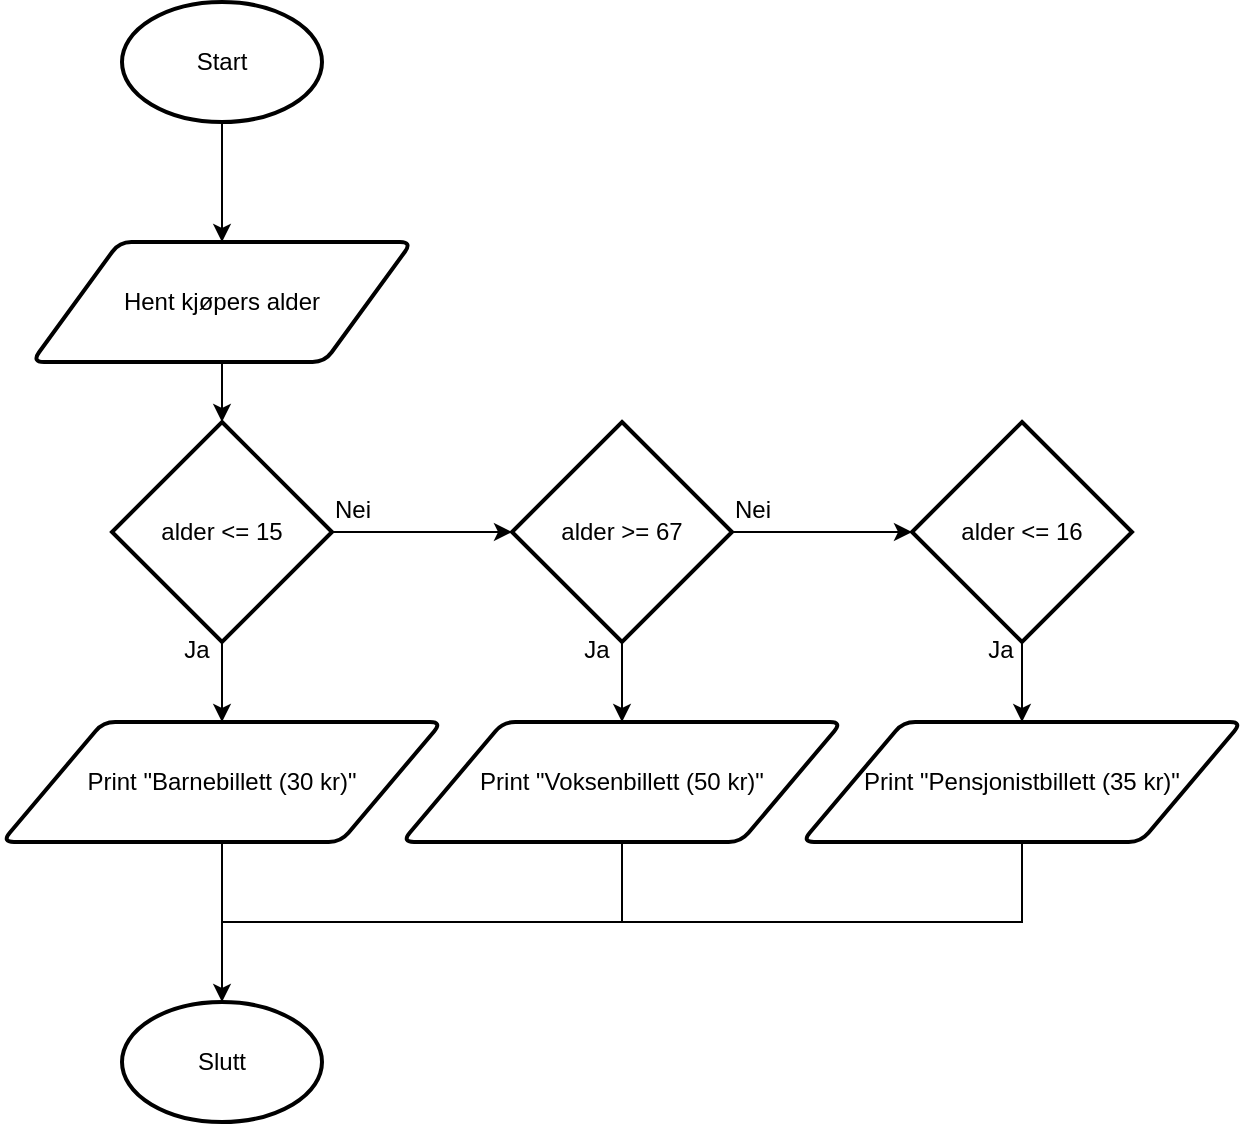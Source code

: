 <mxfile version="22.0.3" type="device">
  <diagram name="Page-1" id="yDTOoLmD9fWAP-1MERYU">
    <mxGraphModel dx="1363" dy="869" grid="1" gridSize="10" guides="1" tooltips="1" connect="1" arrows="1" fold="1" page="1" pageScale="1" pageWidth="827" pageHeight="1169" math="0" shadow="0">
      <root>
        <mxCell id="0" />
        <mxCell id="1" parent="0" />
        <mxCell id="74TVHzfnl3ZEkwot4IvN-1" value="Start" style="strokeWidth=2;html=1;shape=mxgraph.flowchart.start_1;whiteSpace=wrap;" vertex="1" parent="1">
          <mxGeometry x="195" y="100" width="100" height="60" as="geometry" />
        </mxCell>
        <mxCell id="74TVHzfnl3ZEkwot4IvN-2" value="Slutt" style="strokeWidth=2;html=1;shape=mxgraph.flowchart.start_1;whiteSpace=wrap;" vertex="1" parent="1">
          <mxGeometry x="195" y="600" width="100" height="60" as="geometry" />
        </mxCell>
        <mxCell id="74TVHzfnl3ZEkwot4IvN-3" value="Hent kjøpers alder" style="shape=parallelogram;html=1;strokeWidth=2;perimeter=parallelogramPerimeter;whiteSpace=wrap;rounded=1;arcSize=12;size=0.23;" vertex="1" parent="1">
          <mxGeometry x="150" y="220" width="190" height="60" as="geometry" />
        </mxCell>
        <mxCell id="74TVHzfnl3ZEkwot4IvN-4" value="alder &amp;lt;= 15" style="strokeWidth=2;html=1;shape=mxgraph.flowchart.decision;whiteSpace=wrap;" vertex="1" parent="1">
          <mxGeometry x="190" y="310" width="110" height="110" as="geometry" />
        </mxCell>
        <mxCell id="74TVHzfnl3ZEkwot4IvN-6" value="alder &amp;gt;= 67" style="strokeWidth=2;html=1;shape=mxgraph.flowchart.decision;whiteSpace=wrap;" vertex="1" parent="1">
          <mxGeometry x="390" y="310" width="110" height="110" as="geometry" />
        </mxCell>
        <mxCell id="74TVHzfnl3ZEkwot4IvN-7" value="alder &amp;lt;= 16" style="strokeWidth=2;html=1;shape=mxgraph.flowchart.decision;whiteSpace=wrap;" vertex="1" parent="1">
          <mxGeometry x="590" y="310" width="110" height="110" as="geometry" />
        </mxCell>
        <mxCell id="74TVHzfnl3ZEkwot4IvN-8" value="Print &quot;Barnebillett (30 kr)&quot;" style="shape=parallelogram;html=1;strokeWidth=2;perimeter=parallelogramPerimeter;whiteSpace=wrap;rounded=1;arcSize=12;size=0.23;" vertex="1" parent="1">
          <mxGeometry x="135" y="460" width="220" height="60" as="geometry" />
        </mxCell>
        <mxCell id="74TVHzfnl3ZEkwot4IvN-9" value="Print &quot;Voksenbillett (50 kr)&quot;" style="shape=parallelogram;html=1;strokeWidth=2;perimeter=parallelogramPerimeter;whiteSpace=wrap;rounded=1;arcSize=12;size=0.23;" vertex="1" parent="1">
          <mxGeometry x="335" y="460" width="220" height="60" as="geometry" />
        </mxCell>
        <mxCell id="74TVHzfnl3ZEkwot4IvN-10" value="Print &quot;Pensjonistbillett&amp;nbsp;(35 kr)&quot;" style="shape=parallelogram;html=1;strokeWidth=2;perimeter=parallelogramPerimeter;whiteSpace=wrap;rounded=1;arcSize=12;size=0.23;" vertex="1" parent="1">
          <mxGeometry x="535" y="460" width="220" height="60" as="geometry" />
        </mxCell>
        <mxCell id="74TVHzfnl3ZEkwot4IvN-12" value="" style="endArrow=classic;html=1;rounded=0;exitX=0.5;exitY=1;exitDx=0;exitDy=0;exitPerimeter=0;entryX=0.5;entryY=0;entryDx=0;entryDy=0;" edge="1" parent="1" source="74TVHzfnl3ZEkwot4IvN-1" target="74TVHzfnl3ZEkwot4IvN-3">
          <mxGeometry width="50" height="50" relative="1" as="geometry">
            <mxPoint x="460" y="410" as="sourcePoint" />
            <mxPoint x="250" y="190" as="targetPoint" />
          </mxGeometry>
        </mxCell>
        <mxCell id="74TVHzfnl3ZEkwot4IvN-13" value="" style="endArrow=classic;html=1;rounded=0;exitX=0.5;exitY=1;exitDx=0;exitDy=0;entryX=0.5;entryY=0;entryDx=0;entryDy=0;entryPerimeter=0;" edge="1" parent="1" source="74TVHzfnl3ZEkwot4IvN-3" target="74TVHzfnl3ZEkwot4IvN-4">
          <mxGeometry width="50" height="50" relative="1" as="geometry">
            <mxPoint x="355" y="280" as="sourcePoint" />
            <mxPoint x="355" y="340" as="targetPoint" />
          </mxGeometry>
        </mxCell>
        <mxCell id="74TVHzfnl3ZEkwot4IvN-14" value="" style="endArrow=classic;html=1;rounded=0;exitX=0.5;exitY=1;exitDx=0;exitDy=0;exitPerimeter=0;entryX=0.5;entryY=0;entryDx=0;entryDy=0;" edge="1" parent="1" source="74TVHzfnl3ZEkwot4IvN-4" target="74TVHzfnl3ZEkwot4IvN-8">
          <mxGeometry width="50" height="50" relative="1" as="geometry">
            <mxPoint x="340" y="340" as="sourcePoint" />
            <mxPoint x="340" y="400" as="targetPoint" />
          </mxGeometry>
        </mxCell>
        <mxCell id="74TVHzfnl3ZEkwot4IvN-15" value="" style="endArrow=classic;html=1;rounded=0;exitX=1;exitY=0.5;exitDx=0;exitDy=0;exitPerimeter=0;entryX=0;entryY=0.5;entryDx=0;entryDy=0;entryPerimeter=0;" edge="1" parent="1" source="74TVHzfnl3ZEkwot4IvN-4" target="74TVHzfnl3ZEkwot4IvN-6">
          <mxGeometry width="50" height="50" relative="1" as="geometry">
            <mxPoint x="330" y="390" as="sourcePoint" />
            <mxPoint x="330" y="430" as="targetPoint" />
          </mxGeometry>
        </mxCell>
        <mxCell id="74TVHzfnl3ZEkwot4IvN-16" value="Nei" style="text;html=1;align=center;verticalAlign=middle;resizable=0;points=[];autosize=1;strokeColor=none;fillColor=none;" vertex="1" parent="1">
          <mxGeometry x="290" y="339" width="40" height="30" as="geometry" />
        </mxCell>
        <mxCell id="74TVHzfnl3ZEkwot4IvN-17" value="Ja" style="text;html=1;align=center;verticalAlign=middle;resizable=0;points=[];autosize=1;strokeColor=none;fillColor=none;" vertex="1" parent="1">
          <mxGeometry x="212" y="409" width="40" height="30" as="geometry" />
        </mxCell>
        <mxCell id="74TVHzfnl3ZEkwot4IvN-18" value="" style="endArrow=classic;html=1;rounded=0;exitX=1;exitY=0.5;exitDx=0;exitDy=0;exitPerimeter=0;entryX=0;entryY=0.5;entryDx=0;entryDy=0;entryPerimeter=0;" edge="1" parent="1" source="74TVHzfnl3ZEkwot4IvN-6" target="74TVHzfnl3ZEkwot4IvN-7">
          <mxGeometry width="50" height="50" relative="1" as="geometry">
            <mxPoint x="510" y="336" as="sourcePoint" />
            <mxPoint x="600" y="336" as="targetPoint" />
          </mxGeometry>
        </mxCell>
        <mxCell id="74TVHzfnl3ZEkwot4IvN-19" value="Nei" style="text;html=1;align=center;verticalAlign=middle;resizable=0;points=[];autosize=1;strokeColor=none;fillColor=none;" vertex="1" parent="1">
          <mxGeometry x="490" y="339" width="40" height="30" as="geometry" />
        </mxCell>
        <mxCell id="74TVHzfnl3ZEkwot4IvN-20" value="" style="endArrow=classic;html=1;rounded=0;exitX=0.5;exitY=1;exitDx=0;exitDy=0;exitPerimeter=0;entryX=0.5;entryY=0;entryDx=0;entryDy=0;" edge="1" parent="1" source="74TVHzfnl3ZEkwot4IvN-6" target="74TVHzfnl3ZEkwot4IvN-9">
          <mxGeometry width="50" height="50" relative="1" as="geometry">
            <mxPoint x="423" y="409.5" as="sourcePoint" />
            <mxPoint x="423" y="449.5" as="targetPoint" />
          </mxGeometry>
        </mxCell>
        <mxCell id="74TVHzfnl3ZEkwot4IvN-21" value="Ja" style="text;html=1;align=center;verticalAlign=middle;resizable=0;points=[];autosize=1;strokeColor=none;fillColor=none;" vertex="1" parent="1">
          <mxGeometry x="412" y="409" width="40" height="30" as="geometry" />
        </mxCell>
        <mxCell id="74TVHzfnl3ZEkwot4IvN-22" value="" style="endArrow=classic;html=1;rounded=0;exitX=0.5;exitY=1;exitDx=0;exitDy=0;exitPerimeter=0;entryX=0.5;entryY=0;entryDx=0;entryDy=0;" edge="1" parent="1" source="74TVHzfnl3ZEkwot4IvN-7" target="74TVHzfnl3ZEkwot4IvN-10">
          <mxGeometry width="50" height="50" relative="1" as="geometry">
            <mxPoint x="623" y="409.5" as="sourcePoint" />
            <mxPoint x="623" y="449.5" as="targetPoint" />
          </mxGeometry>
        </mxCell>
        <mxCell id="74TVHzfnl3ZEkwot4IvN-23" value="Ja" style="text;html=1;align=center;verticalAlign=middle;resizable=0;points=[];autosize=1;strokeColor=none;fillColor=none;" vertex="1" parent="1">
          <mxGeometry x="614" y="409" width="40" height="30" as="geometry" />
        </mxCell>
        <mxCell id="74TVHzfnl3ZEkwot4IvN-24" value="" style="endArrow=classic;html=1;rounded=0;exitX=0.5;exitY=1;exitDx=0;exitDy=0;entryX=0.5;entryY=0;entryDx=0;entryDy=0;entryPerimeter=0;" edge="1" parent="1" source="74TVHzfnl3ZEkwot4IvN-8" target="74TVHzfnl3ZEkwot4IvN-2">
          <mxGeometry width="50" height="50" relative="1" as="geometry">
            <mxPoint x="380" y="560" as="sourcePoint" />
            <mxPoint x="380" y="620" as="targetPoint" />
          </mxGeometry>
        </mxCell>
        <mxCell id="74TVHzfnl3ZEkwot4IvN-25" value="" style="endArrow=none;html=1;rounded=0;entryX=0.5;entryY=1;entryDx=0;entryDy=0;" edge="1" parent="1" target="74TVHzfnl3ZEkwot4IvN-9">
          <mxGeometry width="50" height="50" relative="1" as="geometry">
            <mxPoint x="245" y="560" as="sourcePoint" />
            <mxPoint x="440" y="530" as="targetPoint" />
            <Array as="points">
              <mxPoint x="445" y="560" />
            </Array>
          </mxGeometry>
        </mxCell>
        <mxCell id="74TVHzfnl3ZEkwot4IvN-26" value="" style="endArrow=none;html=1;rounded=0;entryX=0.5;entryY=1;entryDx=0;entryDy=0;" edge="1" parent="1" target="74TVHzfnl3ZEkwot4IvN-10">
          <mxGeometry width="50" height="50" relative="1" as="geometry">
            <mxPoint x="440" y="560" as="sourcePoint" />
            <mxPoint x="621.5" y="535" as="targetPoint" />
            <Array as="points">
              <mxPoint x="645" y="560" />
            </Array>
          </mxGeometry>
        </mxCell>
      </root>
    </mxGraphModel>
  </diagram>
</mxfile>
